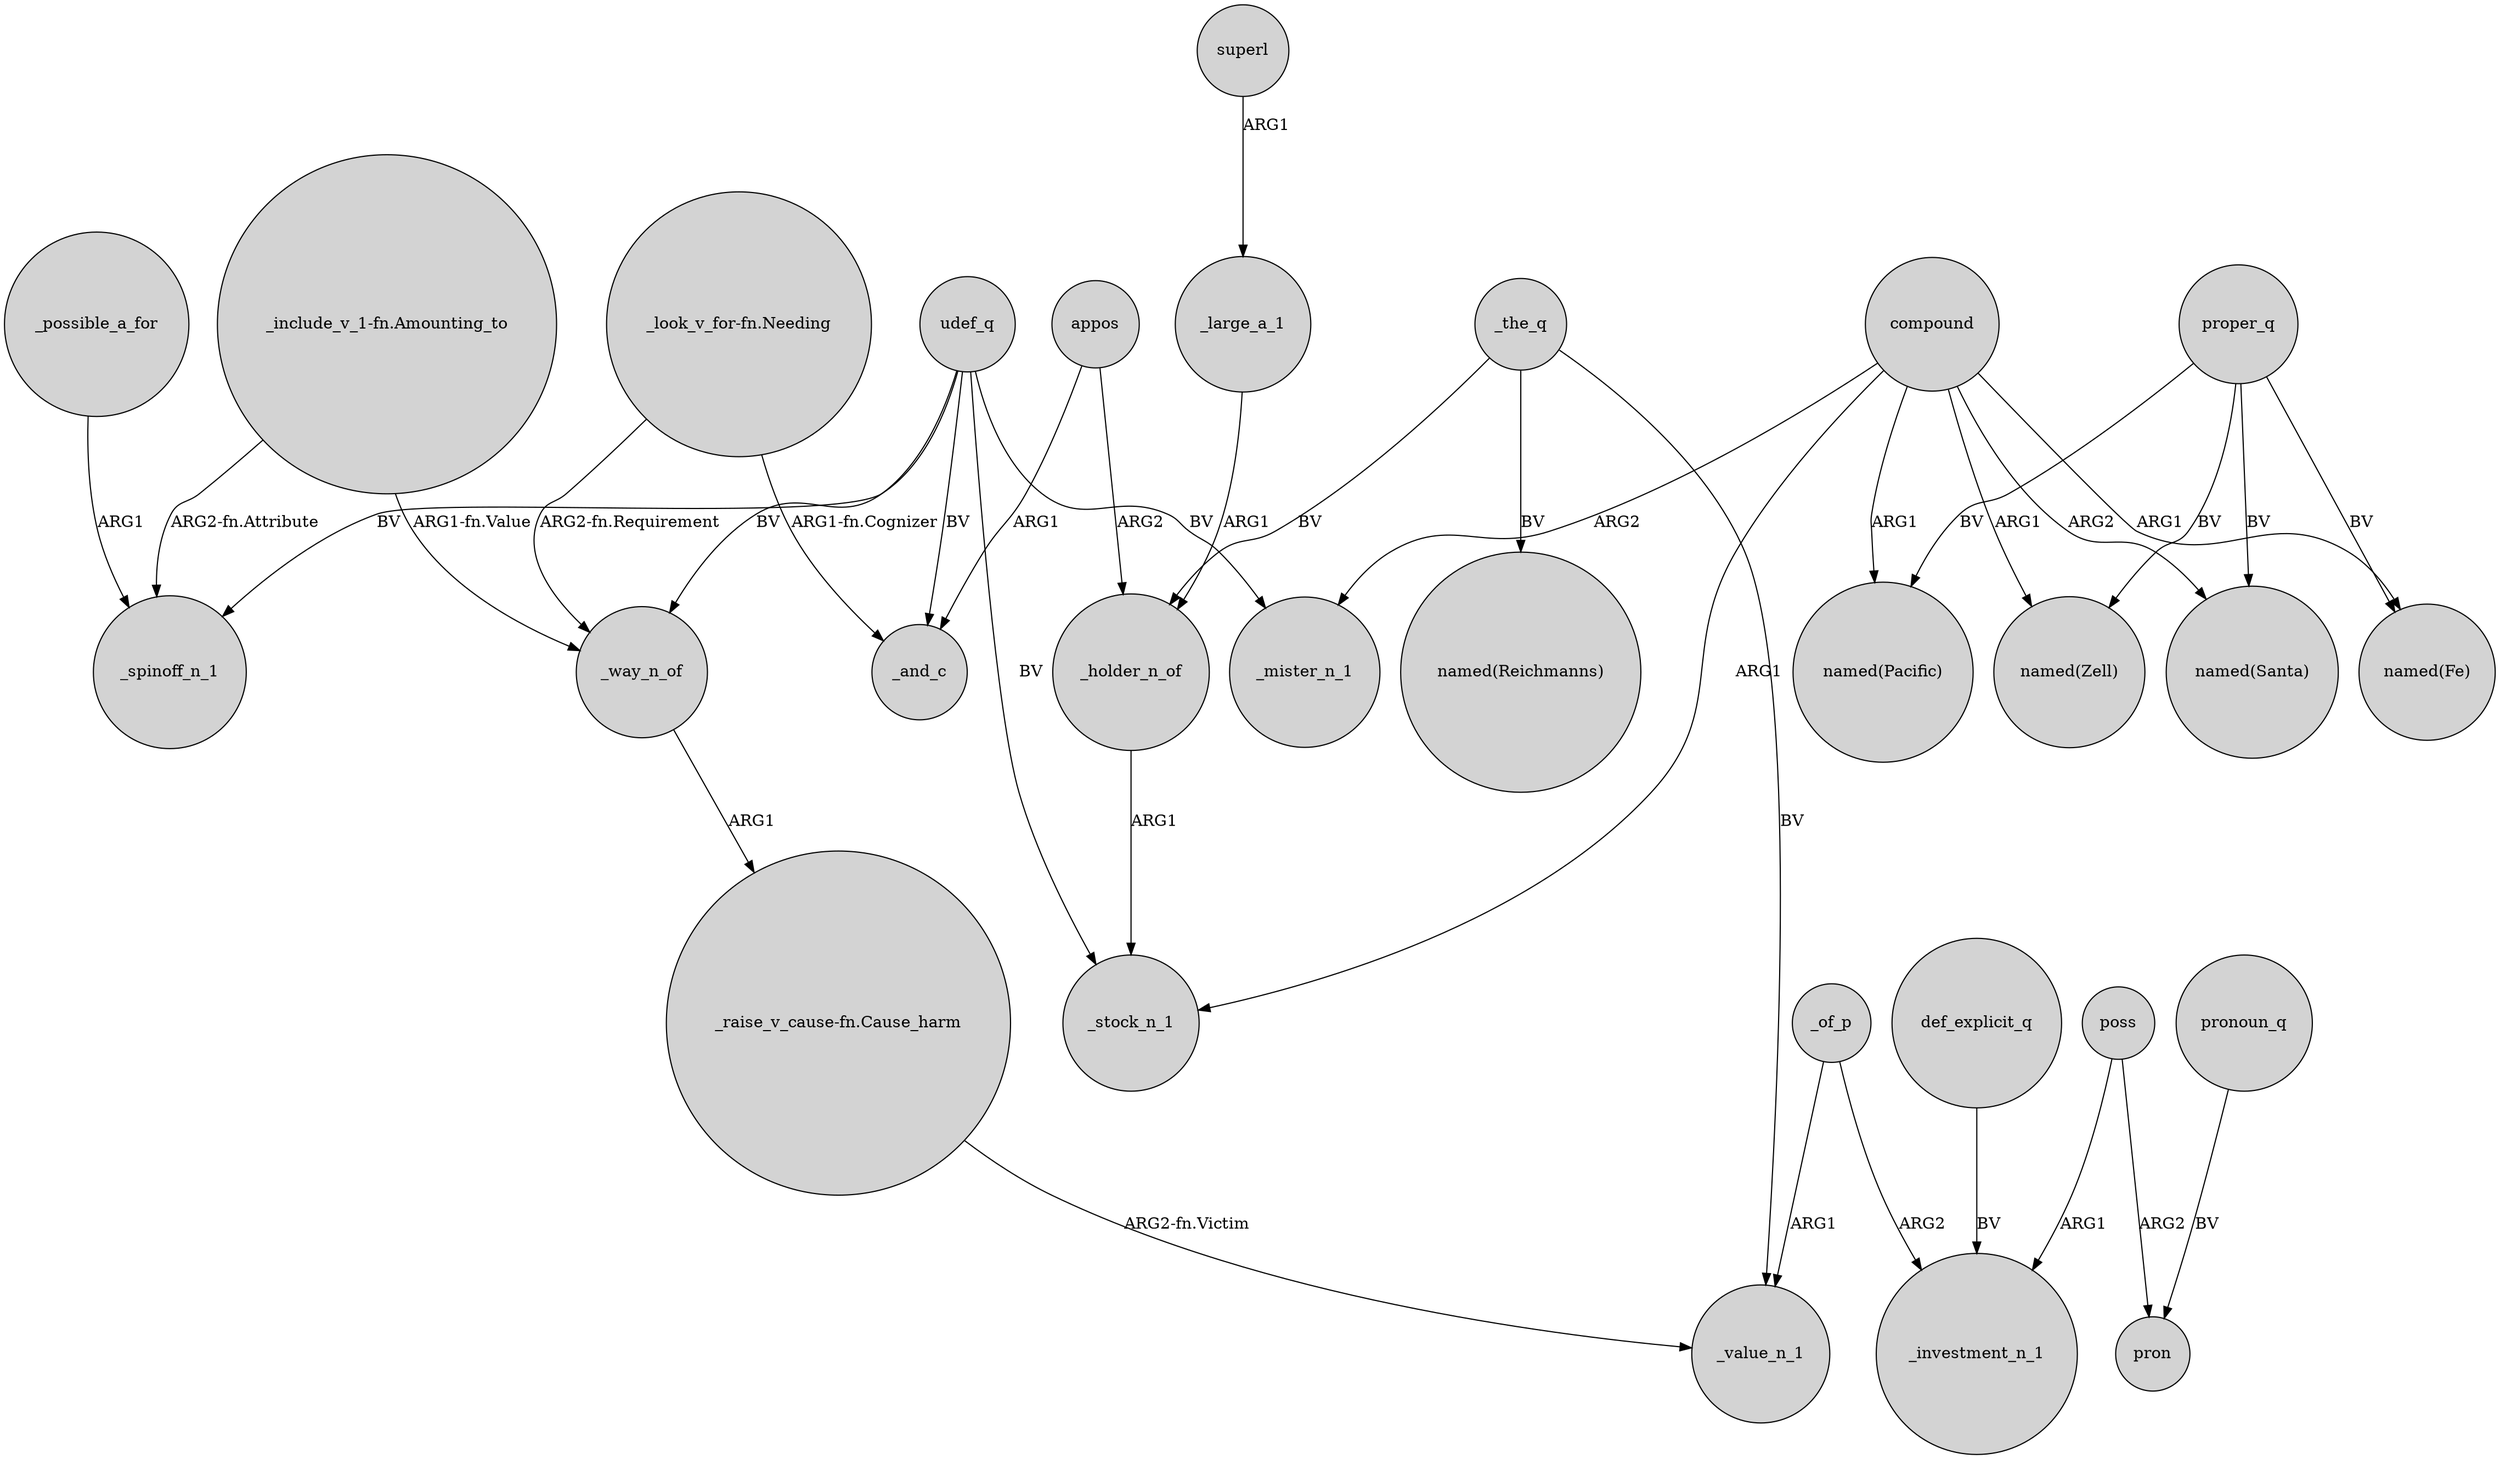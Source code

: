 digraph {
	node [shape=circle style=filled]
	"_look_v_for-fn.Needing" -> _way_n_of [label="ARG2-fn.Requirement"]
	compound -> _mister_n_1 [label=ARG2]
	proper_q -> "named(Fe)" [label=BV]
	_possible_a_for -> _spinoff_n_1 [label=ARG1]
	"_raise_v_cause-fn.Cause_harm" -> _value_n_1 [label="ARG2-fn.Victim"]
	appos -> _holder_n_of [label=ARG2]
	appos -> _and_c [label=ARG1]
	udef_q -> _and_c [label=BV]
	udef_q -> _mister_n_1 [label=BV]
	compound -> "named(Zell)" [label=ARG1]
	_the_q -> "named(Reichmanns)" [label=BV]
	"_include_v_1-fn.Amounting_to" -> _spinoff_n_1 [label="ARG2-fn.Attribute"]
	compound -> "named(Santa)" [label=ARG2]
	compound -> _stock_n_1 [label=ARG1]
	compound -> "named(Pacific)" [label=ARG1]
	poss -> _investment_n_1 [label=ARG1]
	"_look_v_for-fn.Needing" -> _and_c [label="ARG1-fn.Cognizer"]
	pronoun_q -> pron [label=BV]
	_holder_n_of -> _stock_n_1 [label=ARG1]
	poss -> pron [label=ARG2]
	_way_n_of -> "_raise_v_cause-fn.Cause_harm" [label=ARG1]
	udef_q -> _stock_n_1 [label=BV]
	"_include_v_1-fn.Amounting_to" -> _way_n_of [label="ARG1-fn.Value"]
	udef_q -> _way_n_of [label=BV]
	_the_q -> _value_n_1 [label=BV]
	_of_p -> _value_n_1 [label=ARG1]
	compound -> "named(Fe)" [label=ARG1]
	_large_a_1 -> _holder_n_of [label=ARG1]
	udef_q -> _spinoff_n_1 [label=BV]
	proper_q -> "named(Pacific)" [label=BV]
	proper_q -> "named(Zell)" [label=BV]
	_the_q -> _holder_n_of [label=BV]
	proper_q -> "named(Santa)" [label=BV]
	_of_p -> _investment_n_1 [label=ARG2]
	def_explicit_q -> _investment_n_1 [label=BV]
	superl -> _large_a_1 [label=ARG1]
}
